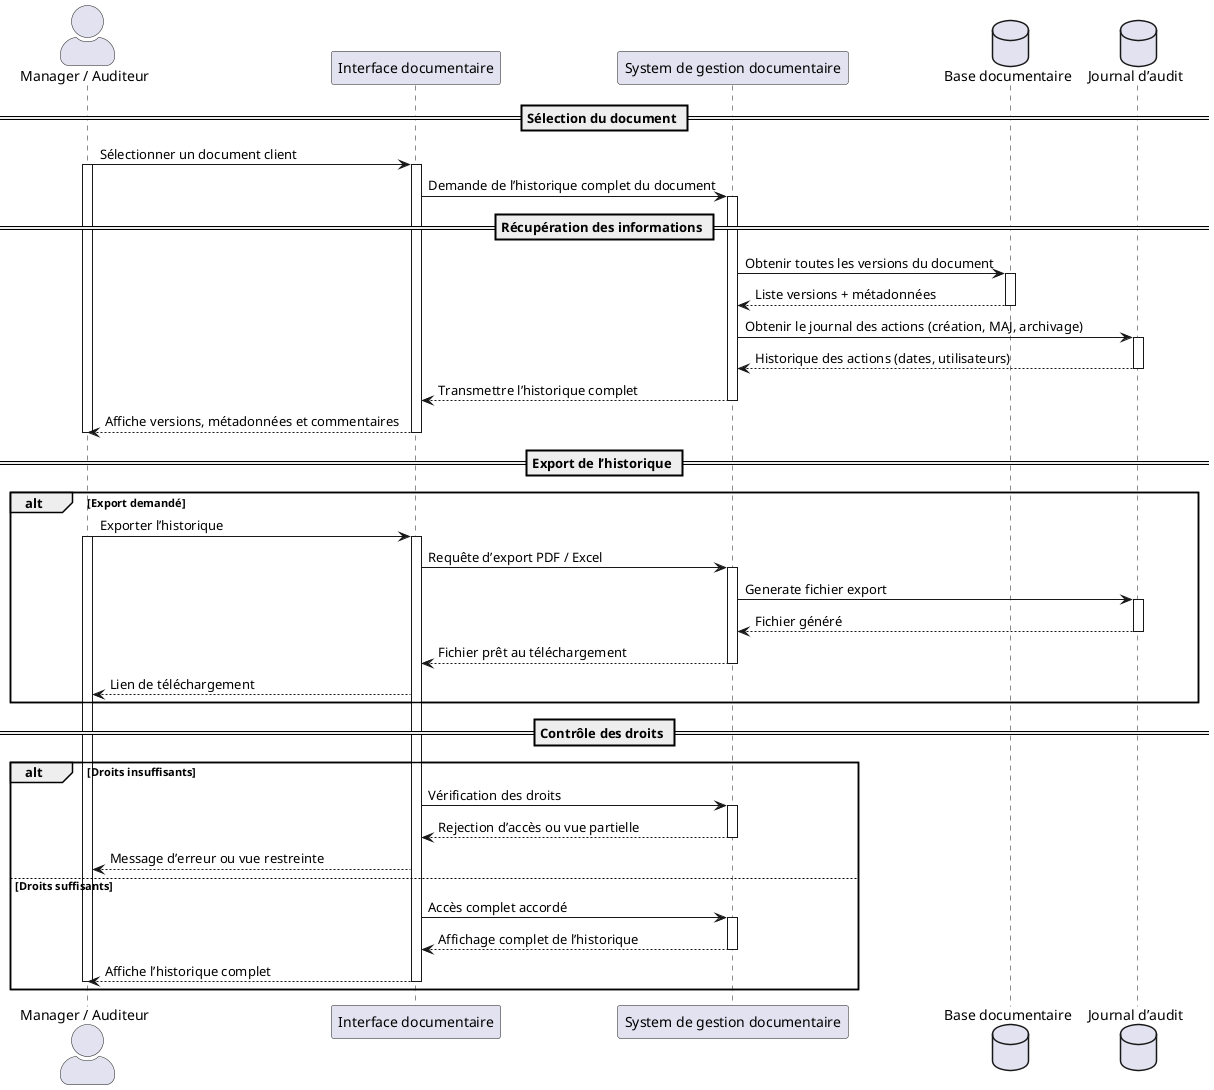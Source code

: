 @startuml UC066
skinparam actorStyle awesome

actor "Manager / Auditeur" as Utilisateur
participant "Interface documentaire" as UI
participant "System de gestion documentaire" as System
database "Base documentaire" as BDD
database "Journal d’audit" as Journal

== Sélection du document ==
Utilisateur -> UI : Sélectionner un document client
activate Utilisateur
activate UI
UI -> System : Demande de l’historique complet du document
activate System

== Récupération des informations ==
System -> BDD : Obtenir toutes les versions du document
activate BDD
BDD --> System : Liste versions + métadonnées
deactivate BDD

System -> Journal : Obtenir le journal des actions (création, MAJ, archivage)
activate Journal
Journal --> System : Historique des actions (dates, utilisateurs)
deactivate Journal

System --> UI : Transmettre l’historique complet
deactivate System
UI --> Utilisateur : Affiche versions, métadonnées et commentaires
deactivate UI
deactivate Utilisateur

== Export de l’historique ==
alt Export demandé
  Utilisateur -> UI : Exporter l’historique
  activate Utilisateur
  activate UI
  UI -> System : Requête d’export PDF / Excel
    activate System
  System -> Journal : Generate fichier export
    activate Journal
  Journal --> System : Fichier généré
    deactivate Journal
  System --> UI : Fichier prêt au téléchargement
    deactivate System
  UI --> Utilisateur : Lien de téléchargement
end

== Contrôle des droits ==
alt Droits insuffisants
  UI -> System : Vérification des droits
    activate System
  System --> UI : Rejection d’accès ou vue partielle
    deactivate System
  UI --> Utilisateur : Message d’erreur ou vue restreinte
else Droits suffisants
  UI -> System : Accès complet accordé
  activate System
  System --> UI : Affichage complet de l’historique
  deactivate System
  UI --> Utilisateur : Affiche l’historique complet
  deactivate UI
  deactivate Utilisateur
end
@enduml
